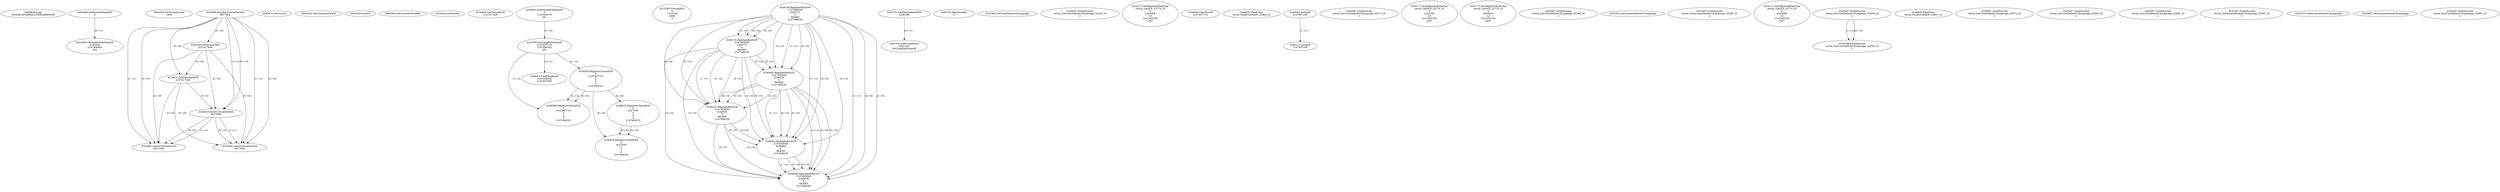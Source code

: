 // Global SCDG with merge call
digraph {
	0 [label="6850628.main
0006381a05e9f0dc2336454f0bc41fff"]
	1 [label="4254480.GetModuleHandleW
0"]
	2 [label="6844434.SetThreadLocale
1024"]
	3 [label="4243965.InitializeCriticalSection
6917004"]
	4 [label="4243979.GetVersion
"]
	5 [label="4250188.GetSystemInfo
2147417660"]
	3 -> 5 [label="(0-->0)"]
	6 [label="6844540.GetCommandLineW
"]
	7 [label="4214413.GetStartupInfoW
2147417624"]
	3 -> 7 [label="(0-->0)"]
	5 -> 7 [label="(0-->0)"]
	8 [label="6844560.GetACP
"]
	9 [label="6844580.GetCurrentThreadId
"]
	10 [label="4250204.GetVersion
"]
	11 [label="4276690.GetVersionExW
2147417420"]
	12 [label="4243306.GetModuleFileNameW
4194304
2147408904
522"]
	1 -> 12 [label="(0-->1)"]
	13 [label="4248064.GetModuleFileNameW
0
2147408370
261"]
	14 [label="4215383.VirtualAlloc
0
1310704
4096
4"]
	15 [label="4246338.RegOpenKeyExW
2147483649
4246772
0
983065
2147408236"]
	16 [label="4246372.RegOpenKeyExW
2147483650
4246772
0
983065
2147408236"]
	15 -> 16 [label="(2-->2)"]
	15 -> 16 [label="(4-->4)"]
	15 -> 16 [label="(5-->5)"]
	17 [label="4245741.GetModuleHandleW
4246160"]
	18 [label="4245758.GetProcAddress
9441320
GetLongPathNameW"]
	17 -> 18 [label="(0-->1)"]
	19 [label="4245785.GetLongPathNameW
2147407710
2147406542
261"]
	13 -> 19 [label="(3-->3)"]
	20 [label="4246556.RegQueryValueExW
0
2147407710
0
0
0
2147408232"]
	19 -> 20 [label="(1-->2)"]
	21 [label="4246635.RegQueryValueExW
0
4247000
0
0
0
2147408232"]
	20 -> 21 [label="(6-->6)"]
	22 [label="4246722.RegCloseKey
0"]
	23 [label="4247883.GetUserDefaultUILanguage
"]
	24 [label="4245418.EnterCriticalSection
6917004"]
	3 -> 24 [label="(1-->1)"]
	3 -> 24 [label="(0-->0)"]
	5 -> 24 [label="(0-->0)"]
	7 -> 24 [label="(0-->0)"]
	25 [label="4245469.LeaveCriticalSection
6917004"]
	3 -> 25 [label="(1-->1)"]
	24 -> 25 [label="(1-->1)"]
	3 -> 25 [label="(0-->0)"]
	5 -> 25 [label="(0-->0)"]
	7 -> 25 [label="(0-->0)"]
	24 -> 25 [label="(0-->0)"]
	26 [label="4245487.IsValidLocale
retval_GetUserDefaultUILanguage_33205_32
2"]
	27 [label="4250171.MultiByteToWideChar
retval_GetACP_32774_32
0
4243508
10
2147403704
2047"]
	28 [label="4245683.CharNextW
2147407716"]
	29 [label="4246014.FindFirstFileW
2147406542
2147407064"]
	19 -> 29 [label="(2-->1)"]
	30 [label="4246032.FindClose
retval_FindFirstFileW_32964_32"]
	31 [label="4246044.lstrlenW
2147407108"]
	32 [label="4245487.IsValidLocale
retval_GetUserDefaultUILanguage_33173_32
2"]
	33 [label="4250171.MultiByteToWideChar
retval_GetACP_32774_32
0
4243784
10
2147403704
2047"]
	34 [label="4250171.MultiByteToWideChar
retval_GetACP_32774_32
0
4243616
14
2147403704
2047"]
	35 [label="4246402.RegOpenKeyExW
2147483649
4246832
0
983065
2147408236"]
	15 -> 35 [label="(1-->1)"]
	15 -> 35 [label="(4-->4)"]
	16 -> 35 [label="(4-->4)"]
	15 -> 35 [label="(5-->5)"]
	16 -> 35 [label="(5-->5)"]
	36 [label="4246432.RegOpenKeyExW
2147483650
4246832
0
983065
2147408236"]
	16 -> 36 [label="(1-->1)"]
	35 -> 36 [label="(2-->2)"]
	15 -> 36 [label="(4-->4)"]
	16 -> 36 [label="(4-->4)"]
	35 -> 36 [label="(4-->4)"]
	15 -> 36 [label="(5-->5)"]
	16 -> 36 [label="(5-->5)"]
	35 -> 36 [label="(5-->5)"]
	37 [label="4246462.RegOpenKeyExW
2147483649
4246884
0
983065
2147408236"]
	15 -> 37 [label="(1-->1)"]
	35 -> 37 [label="(1-->1)"]
	15 -> 37 [label="(4-->4)"]
	16 -> 37 [label="(4-->4)"]
	35 -> 37 [label="(4-->4)"]
	36 -> 37 [label="(4-->4)"]
	15 -> 37 [label="(5-->5)"]
	16 -> 37 [label="(5-->5)"]
	35 -> 37 [label="(5-->5)"]
	36 -> 37 [label="(5-->5)"]
	38 [label="4246492.RegOpenKeyExW
2147483649
4246936
0
983065
2147408236"]
	15 -> 38 [label="(1-->1)"]
	35 -> 38 [label="(1-->1)"]
	37 -> 38 [label="(1-->1)"]
	15 -> 38 [label="(4-->4)"]
	16 -> 38 [label="(4-->4)"]
	35 -> 38 [label="(4-->4)"]
	36 -> 38 [label="(4-->4)"]
	37 -> 38 [label="(4-->4)"]
	15 -> 38 [label="(5-->5)"]
	16 -> 38 [label="(5-->5)"]
	35 -> 38 [label="(5-->5)"]
	36 -> 38 [label="(5-->5)"]
	37 -> 38 [label="(5-->5)"]
	39 [label="4245487.IsValidLocale
retval_GetUserDefaultUILanguage_33766_32
2"]
	40 [label="4245454.LeaveCriticalSection
6917004"]
	3 -> 40 [label="(1-->1)"]
	24 -> 40 [label="(1-->1)"]
	3 -> 40 [label="(0-->0)"]
	5 -> 40 [label="(0-->0)"]
	7 -> 40 [label="(0-->0)"]
	24 -> 40 [label="(0-->0)"]
	41 [label="4247923.GetSystemDefaultUILanguage
"]
	42 [label="4245487.IsValidLocale
retval_GetSystemDefaultUILanguage_33269_32
2"]
	43 [label="4250171.MultiByteToWideChar
retval_GetACP_32774_32
0
4243896
10
2147403704
2047"]
	44 [label="4246599.RegQueryValueExW
0
2147407710
0
0
0
2147408232"]
	19 -> 44 [label="(1-->2)"]
	20 -> 44 [label="(2-->2)"]
	20 -> 44 [label="(6-->6)"]
	45 [label="4245487.IsValidLocale
retval_GetUserDefaultUILanguage_32938_32
2"]
	46 [label="4246032.FindClose
retval_FindFirstFileW_32847_32"]
	47 [label="4246113.lstrlenW
2147407108"]
	31 -> 47 [label="(1-->1)"]
	48 [label="4245487.IsValidLocale
retval_GetUserDefaultUILanguage_33074_32
2"]
	49 [label="4245487.IsValidLocale
retval_GetUserDefaultUILanguage_32930_32
2"]
	50 [label="4245487.IsValidLocale
retval_GetUserDefaultUILanguage_32982_32
2"]
	51 [label="4246676.RegQueryValueExW
0
4247000
0
0
0
2147408232"]
	21 -> 51 [label="(2-->2)"]
	20 -> 51 [label="(6-->6)"]
	21 -> 51 [label="(6-->6)"]
	52 [label="4245487.IsValidLocale
retval_GetSystemDefaultUILanguage_32957_32
2"]
	53 [label="4244766.IsValidLocale
retval_GetUserDefaultUILanguage_32938_32
2"]
	45 -> 53 [label="(1-->1)"]
	45 -> 53 [label="(2-->2)"]
	54 [label="4245525.GetSystemDefaultUILanguage
"]
	55 [label="4245552.GetSystemDefaultUILanguage
"]
	56 [label="4245487.IsValidLocale
retval_GetUserDefaultUILanguage_32987_32
2"]
}
